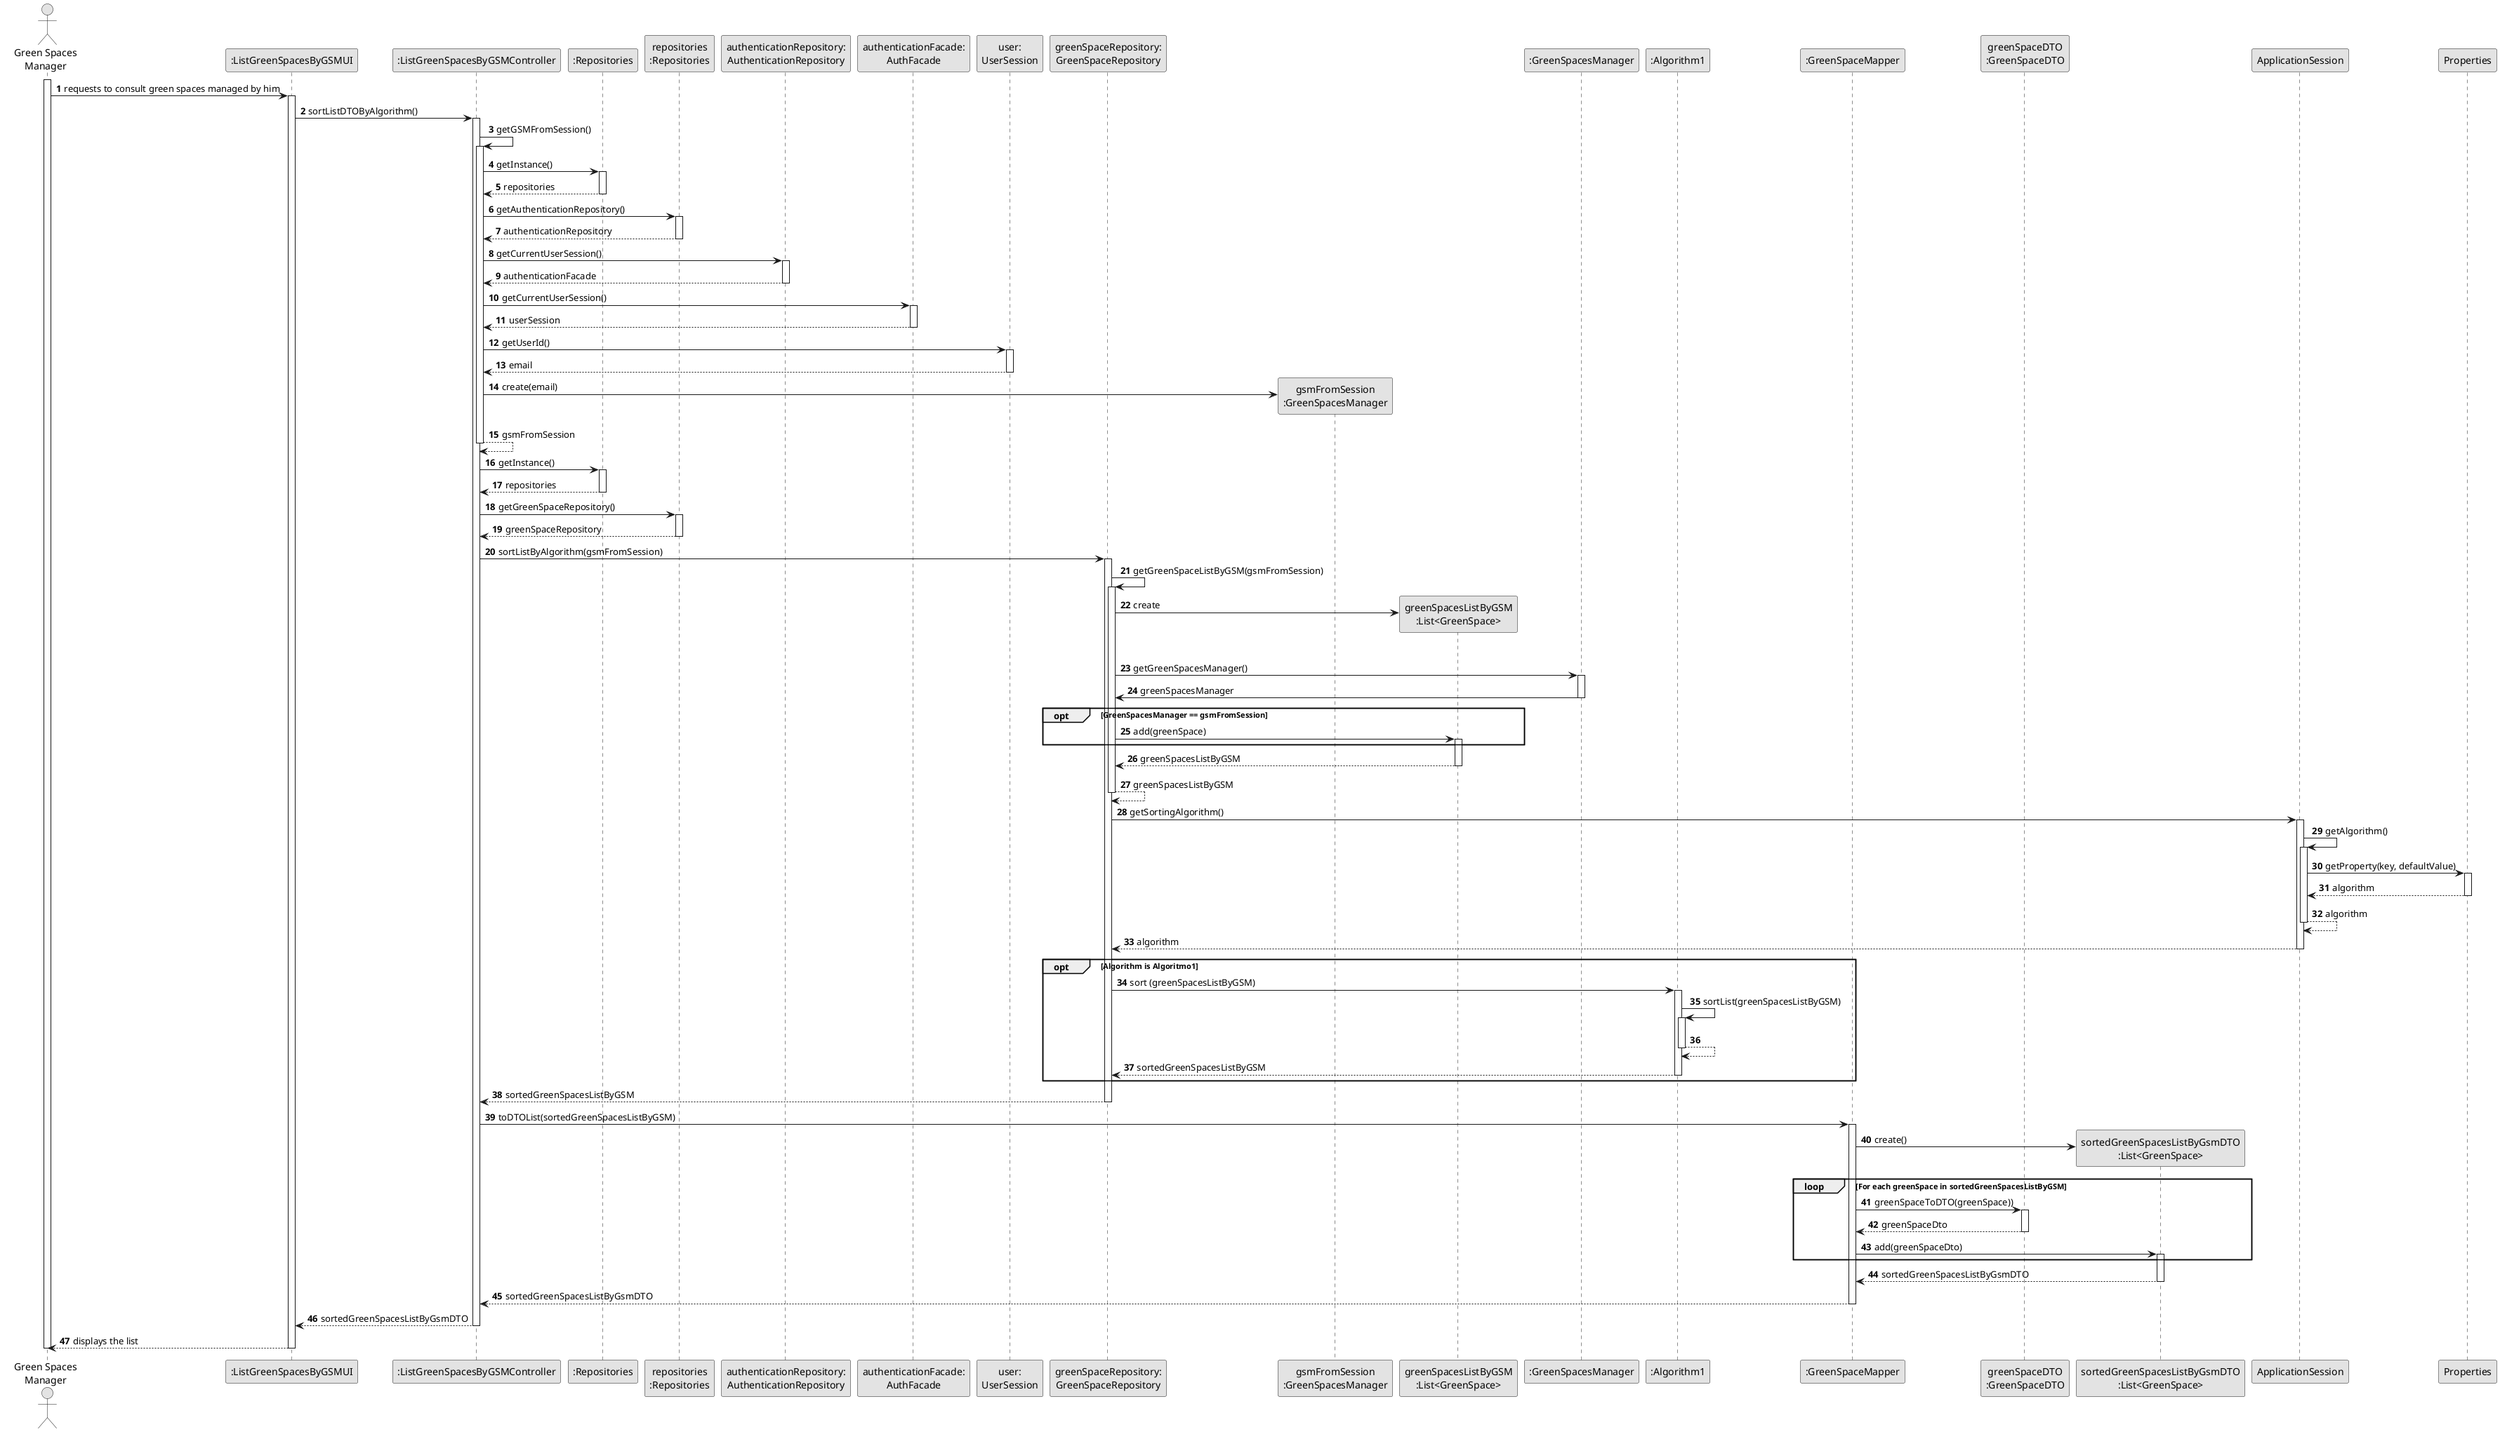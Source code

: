 @startuml
skinparam monochrome true
skinparam packageStyle rectangle
skinparam shadowing false

autonumber

'hide footbox
actor "Green Spaces\nManager" as GSM
participant ":ListGreenSpacesByGSMUI" as UI
participant ":ListGreenSpacesByGSMController" as CTRL
participant ":Repositories" as REP
participant "repositories\n:Repositories" as REPS
participant "authenticationRepository:\nAuthenticationRepository" as authentication
participant "authenticationFacade:\nAuthFacade" as authFacade
participant "user:\nUserSession" as user
participant "greenSpaceRepository:\nGreenSpaceRepository" as greenSpaceRepository
participant "gsmFromSession\n:GreenSpacesManager" as GREENSPACEMANAGER
participant "greenSpacesListByGSM\n:List<GreenSpace>" as greenSpacesListByGSM
participant ":GreenSpacesManager" as GreenSpacesManager
participant ":Algorithm1" as algorithm
participant ":GreenSpaceMapper" as greenSpaceMapper
participant "greenSpaceDTO\n:GreenSpaceDTO" as greenSpaceDTO
participant "sortedGreenSpacesListByGsmDTO\n:List<GreenSpace>" as sortedGreenSpacesListByGsmDTO

activate GSM

    GSM -> UI : requests to consult green spaces managed by him
    activate UI

        UI -> CTRL: sortListDTOByAlgorithm()
        activate CTRL

            CTRL -> CTRL: getGSMFromSession()
            activate CTRL

            CTRL -> REP: getInstance()
            activate REP

            REP --> CTRL: repositories
            deactivate REP

            CTRL -> REPS: getAuthenticationRepository()
            activate REPS

            REPS --> CTRL: authenticationRepository
            deactivate REPS

            CTRL -> authentication: getCurrentUserSession()
            activate authentication

            authentication --> CTRL: authenticationFacade
            deactivate authentication

            CTRL -> authFacade: getCurrentUserSession()
            activate authFacade

            authFacade --> CTRL: userSession
            deactivate authFacade

            CTRL -> user: getUserId()
            activate user

            user --> CTRL: email
            deactivate user

            CTRL -> GREENSPACEMANAGER** : create(email)

            CTRL --> CTRL: gsmFromSession
            deactivate CTRL

            CTRL -> REP: getInstance()
            activate REP

            REP --> CTRL: repositories
            deactivate REP

            CTRL -> REPS: getGreenSpaceRepository()
            activate REPS

            REPS --> CTRL: greenSpaceRepository
            deactivate REPS

            CTRL -> greenSpaceRepository: sortListByAlgorithm(gsmFromSession)
            activate greenSpaceRepository

                    greenSpaceRepository -> greenSpaceRepository: getGreenSpaceListByGSM(gsmFromSession)
                    activate greenSpaceRepository

                    greenSpaceRepository -> greenSpacesListByGSM**: create

                                loop For each greenSpace in greenSpaceList

                                greenSpaceRepository -> GreenSpacesManager: getGreenSpacesManager()
                                activate GreenSpacesManager

                                GreenSpacesManager -> greenSpaceRepository: greenSpacesManager
                                deactivate GreenSpacesManager

                                opt GreenSpacesManager == gsmFromSession

                                greenSpaceRepository -> greenSpacesListByGSM: add(greenSpace)
                                activate greenSpacesListByGSM

                                end loop

                                greenSpacesListByGSM --> greenSpaceRepository: greenSpacesListByGSM
                                deactivate greenSpacesListByGSM

                                greenSpaceRepository --> greenSpaceRepository: greenSpacesListByGSM
                                deactivate greenSpaceRepository

                    greenSpaceRepository -> ApplicationSession: getSortingAlgorithm()
                    activate ApplicationSession

                        ApplicationSession -> ApplicationSession: getAlgorithm()
                        activate ApplicationSession

                            ApplicationSession -> Properties: getProperty(key, defaultValue)
                            activate Properties

                            Properties --> ApplicationSession: algorithm
                            deactivate Properties

                        ApplicationSession --> ApplicationSession: algorithm
                        deactivate ApplicationSession

                        ApplicationSession --> greenSpaceRepository: algorithm
                        deactivate ApplicationSession

                        opt Algorithm is Algoritmo1

                    greenSpaceRepository -> algorithm: sort (greenSpacesListByGSM)
                    activate algorithm

                    algorithm -> algorithm: sortList(greenSpacesListByGSM)
                    activate algorithm

                    algorithm --> algorithm
                    deactivate algorithm

                    algorithm --> greenSpaceRepository: sortedGreenSpacesListByGSM
                    deactivate algorithm

                        end

            greenSpaceRepository --> CTRL: sortedGreenSpacesListByGSM
            deactivate greenSpaceRepository

            CTRL -> greenSpaceMapper: toDTOList(sortedGreenSpacesListByGSM)
            activate greenSpaceMapper

                greenSpaceMapper -> sortedGreenSpacesListByGsmDTO** : create()

                loop For each greenSpace in sortedGreenSpacesListByGSM

                greenSpaceMapper -> greenSpaceDTO: greenSpaceToDTO(greenSpace))
                activate greenSpaceDTO

                greenSpaceDTO --> greenSpaceMapper: greenSpaceDto
                deactivate greenSpaceDTO

                greenSpaceMapper -> sortedGreenSpacesListByGsmDTO: add(greenSpaceDto)
                activate sortedGreenSpacesListByGsmDTO

                end

                sortedGreenSpacesListByGsmDTO --> greenSpaceMapper: sortedGreenSpacesListByGsmDTO
                deactivate sortedGreenSpacesListByGsmDTO

            greenSpaceMapper --> CTRL : sortedGreenSpacesListByGsmDTO
            deactivate greenSpaceMapper

        CTRL --> UI : sortedGreenSpacesListByGsmDTO
        deactivate CTRL

    UI --> GSM : displays the list
    deactivate UI

deactivate GSM

@enduml